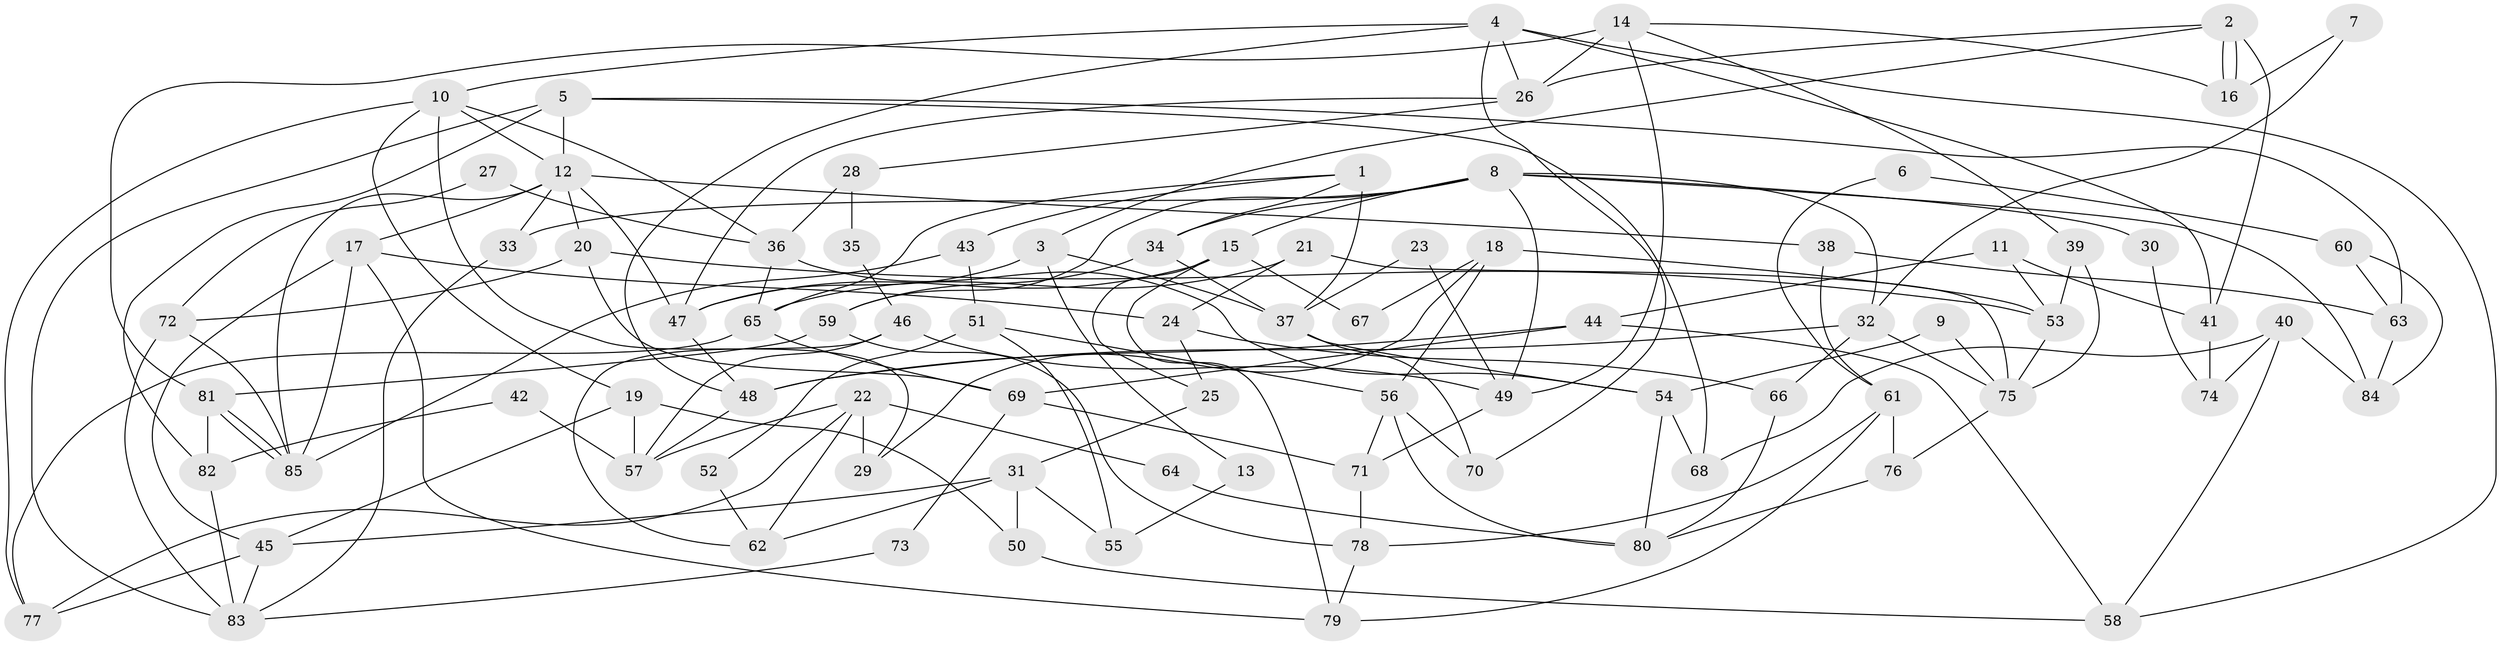 // coarse degree distribution, {5: 0.2558139534883721, 3: 0.11627906976744186, 10: 0.046511627906976744, 7: 0.20930232558139536, 2: 0.09302325581395349, 6: 0.13953488372093023, 9: 0.023255813953488372, 4: 0.11627906976744186}
// Generated by graph-tools (version 1.1) at 2025/37/03/04/25 23:37:10]
// undirected, 85 vertices, 170 edges
graph export_dot {
  node [color=gray90,style=filled];
  1;
  2;
  3;
  4;
  5;
  6;
  7;
  8;
  9;
  10;
  11;
  12;
  13;
  14;
  15;
  16;
  17;
  18;
  19;
  20;
  21;
  22;
  23;
  24;
  25;
  26;
  27;
  28;
  29;
  30;
  31;
  32;
  33;
  34;
  35;
  36;
  37;
  38;
  39;
  40;
  41;
  42;
  43;
  44;
  45;
  46;
  47;
  48;
  49;
  50;
  51;
  52;
  53;
  54;
  55;
  56;
  57;
  58;
  59;
  60;
  61;
  62;
  63;
  64;
  65;
  66;
  67;
  68;
  69;
  70;
  71;
  72;
  73;
  74;
  75;
  76;
  77;
  78;
  79;
  80;
  81;
  82;
  83;
  84;
  85;
  1 -- 65;
  1 -- 37;
  1 -- 34;
  1 -- 43;
  2 -- 41;
  2 -- 16;
  2 -- 16;
  2 -- 3;
  2 -- 26;
  3 -- 47;
  3 -- 13;
  3 -- 37;
  4 -- 58;
  4 -- 10;
  4 -- 26;
  4 -- 41;
  4 -- 48;
  4 -- 70;
  5 -- 83;
  5 -- 82;
  5 -- 12;
  5 -- 63;
  5 -- 68;
  6 -- 60;
  6 -- 61;
  7 -- 32;
  7 -- 16;
  8 -- 34;
  8 -- 32;
  8 -- 15;
  8 -- 30;
  8 -- 33;
  8 -- 49;
  8 -- 59;
  8 -- 84;
  9 -- 75;
  9 -- 54;
  10 -- 12;
  10 -- 77;
  10 -- 19;
  10 -- 29;
  10 -- 36;
  11 -- 53;
  11 -- 44;
  11 -- 41;
  12 -- 17;
  12 -- 20;
  12 -- 33;
  12 -- 38;
  12 -- 47;
  12 -- 85;
  13 -- 55;
  14 -- 26;
  14 -- 49;
  14 -- 16;
  14 -- 39;
  14 -- 81;
  15 -- 47;
  15 -- 25;
  15 -- 67;
  15 -- 79;
  17 -- 24;
  17 -- 85;
  17 -- 45;
  17 -- 79;
  18 -- 56;
  18 -- 29;
  18 -- 53;
  18 -- 67;
  19 -- 45;
  19 -- 50;
  19 -- 57;
  20 -- 53;
  20 -- 69;
  20 -- 72;
  21 -- 75;
  21 -- 65;
  21 -- 24;
  22 -- 77;
  22 -- 57;
  22 -- 29;
  22 -- 62;
  22 -- 64;
  23 -- 37;
  23 -- 49;
  24 -- 25;
  24 -- 66;
  25 -- 31;
  26 -- 28;
  26 -- 47;
  27 -- 72;
  27 -- 36;
  28 -- 36;
  28 -- 35;
  30 -- 74;
  31 -- 45;
  31 -- 62;
  31 -- 50;
  31 -- 55;
  32 -- 66;
  32 -- 48;
  32 -- 75;
  33 -- 83;
  34 -- 59;
  34 -- 37;
  35 -- 46;
  36 -- 54;
  36 -- 65;
  37 -- 54;
  37 -- 70;
  38 -- 61;
  38 -- 63;
  39 -- 53;
  39 -- 75;
  40 -- 84;
  40 -- 68;
  40 -- 58;
  40 -- 74;
  41 -- 74;
  42 -- 82;
  42 -- 57;
  43 -- 85;
  43 -- 51;
  44 -- 48;
  44 -- 58;
  44 -- 69;
  45 -- 83;
  45 -- 77;
  46 -- 57;
  46 -- 49;
  46 -- 62;
  47 -- 48;
  48 -- 57;
  49 -- 71;
  50 -- 58;
  51 -- 56;
  51 -- 52;
  51 -- 55;
  52 -- 62;
  53 -- 75;
  54 -- 80;
  54 -- 68;
  56 -- 70;
  56 -- 71;
  56 -- 80;
  59 -- 81;
  59 -- 78;
  60 -- 84;
  60 -- 63;
  61 -- 79;
  61 -- 78;
  61 -- 76;
  63 -- 84;
  64 -- 80;
  65 -- 69;
  65 -- 77;
  66 -- 80;
  69 -- 71;
  69 -- 73;
  71 -- 78;
  72 -- 85;
  72 -- 83;
  73 -- 83;
  75 -- 76;
  76 -- 80;
  78 -- 79;
  81 -- 85;
  81 -- 85;
  81 -- 82;
  82 -- 83;
}
